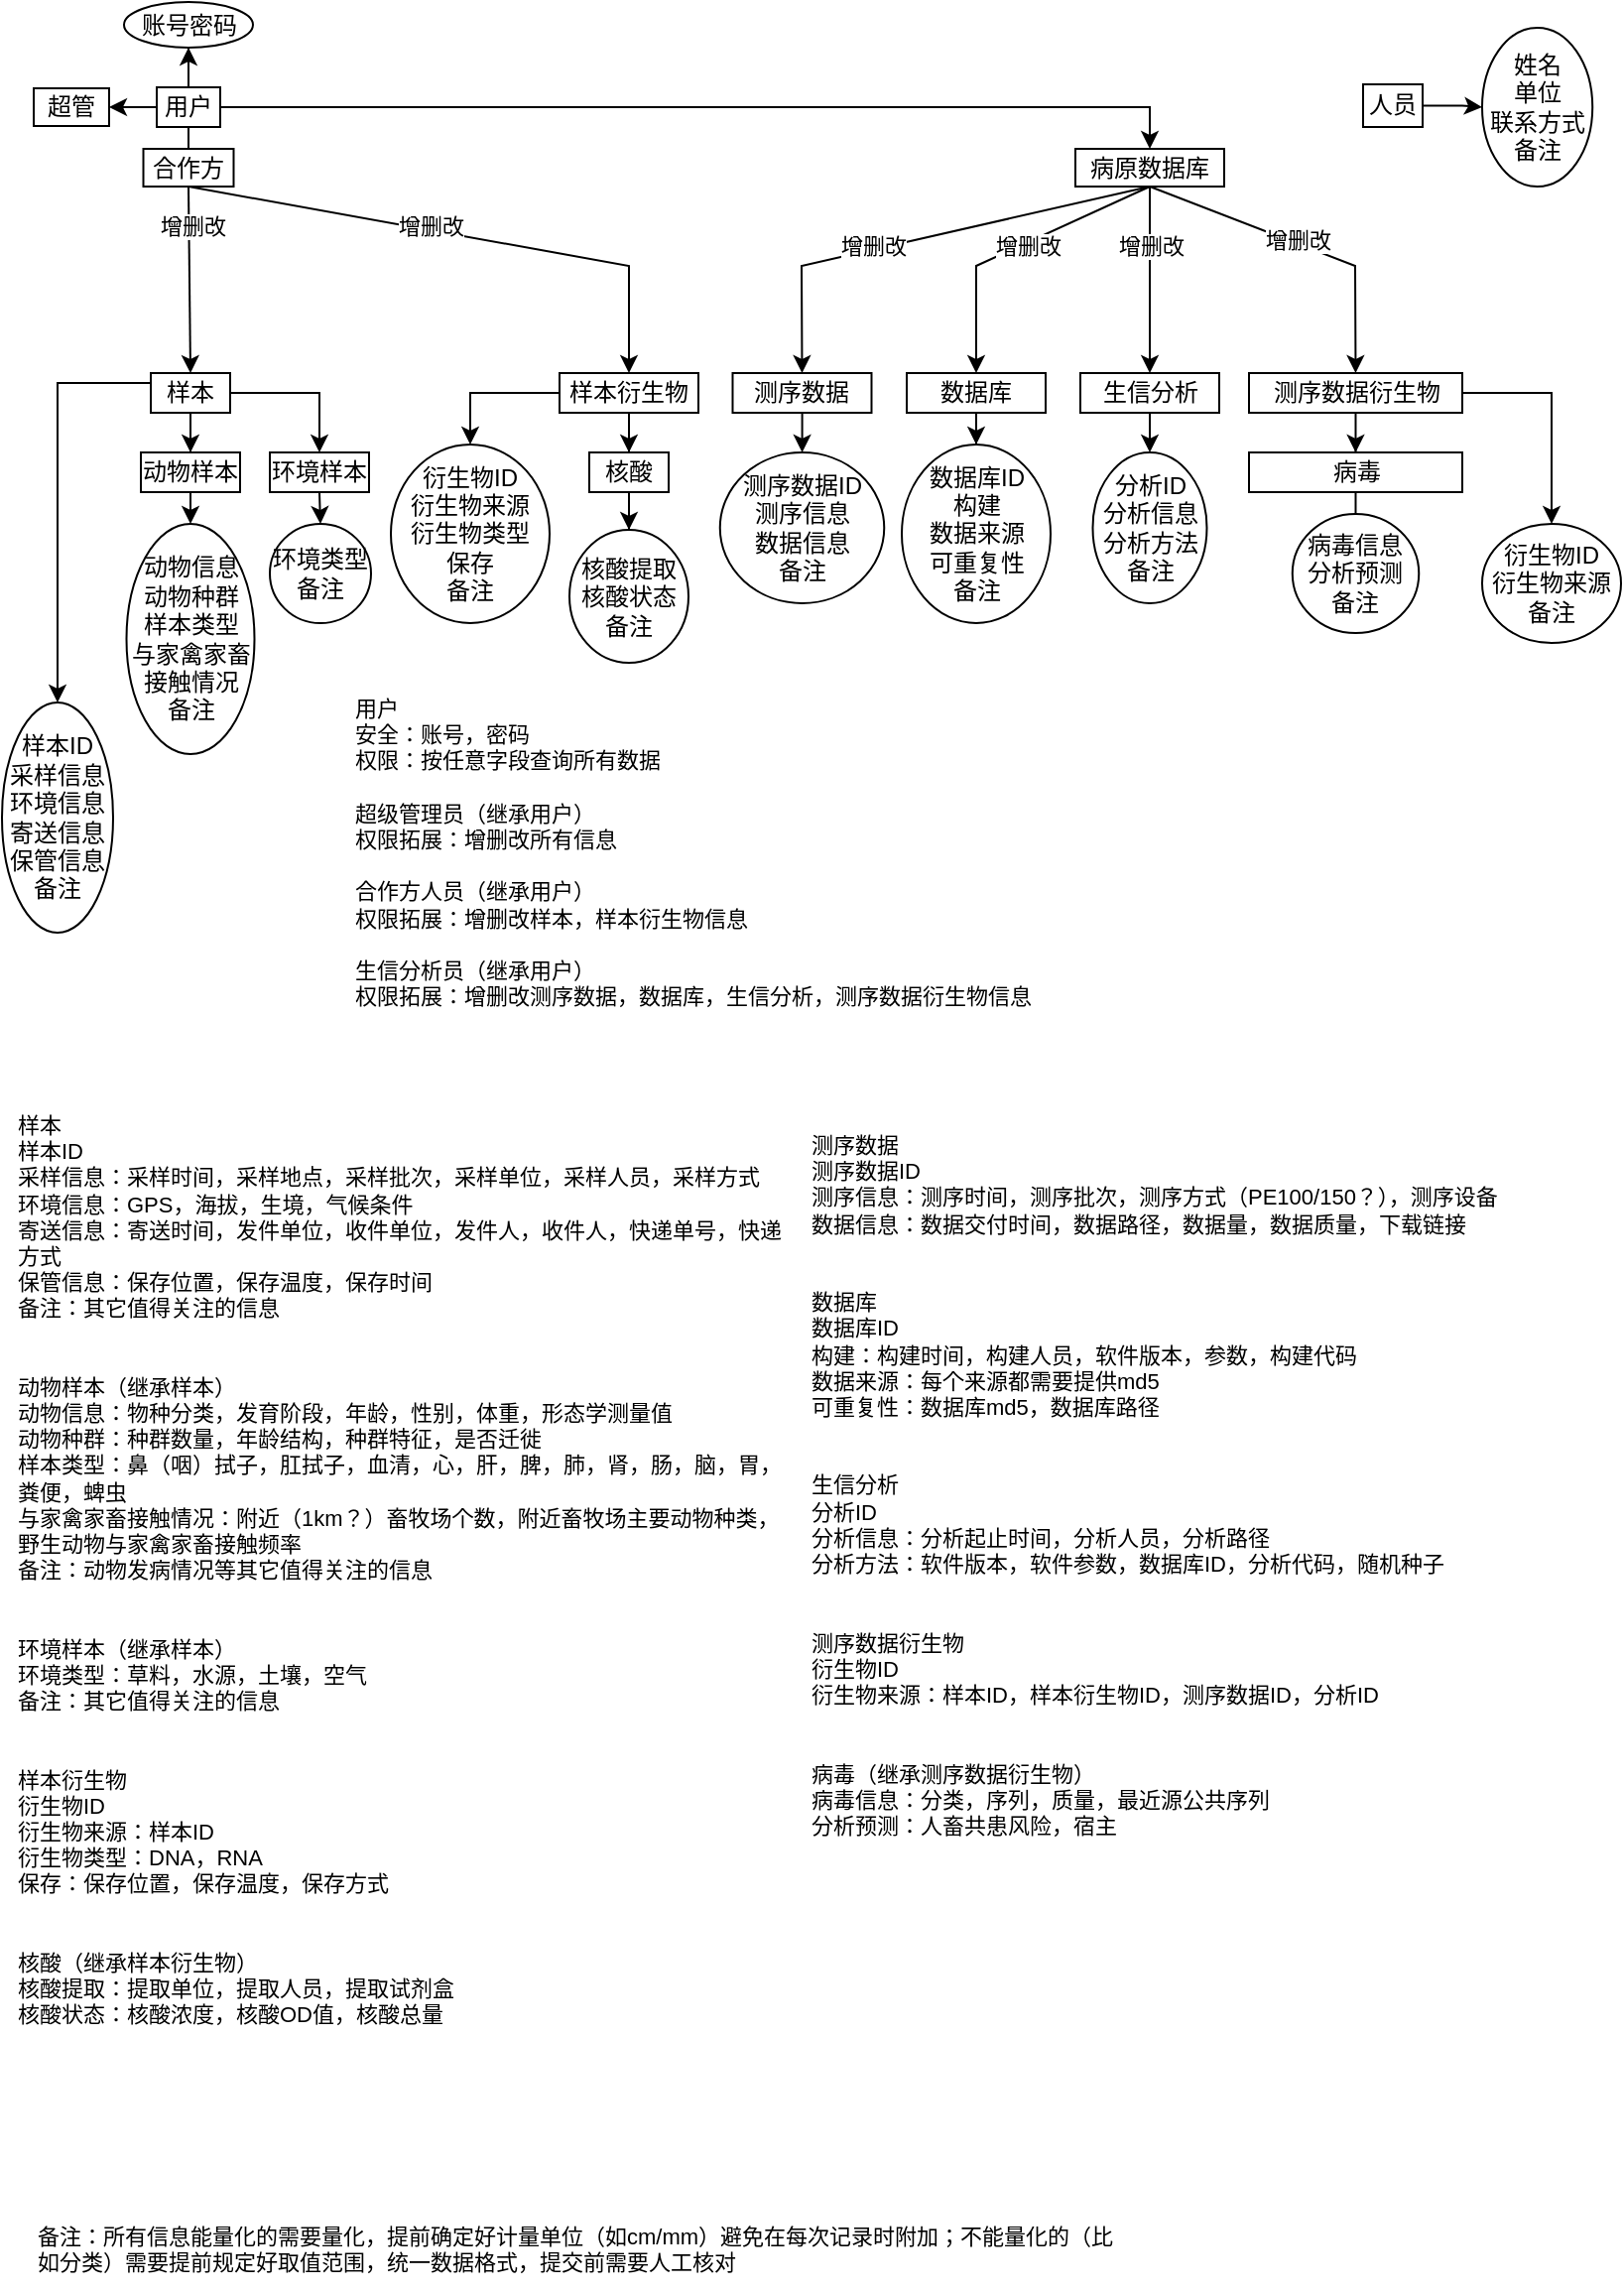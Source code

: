 <mxfile version="17.4.1" type="github">
  <diagram id="th3lsl0XEAviYKm_NMQC" name="Page-1">
    <mxGraphModel dx="1043" dy="571" grid="1" gridSize="10" guides="1" tooltips="1" connect="1" arrows="1" fold="1" page="1" pageScale="1" pageWidth="827" pageHeight="1169" math="0" shadow="0">
      <root>
        <mxCell id="0" />
        <mxCell id="1" parent="0" />
        <mxCell id="Ir1AY_gEOhLy9KLY7Y3T-3" value="" style="edgeStyle=orthogonalEdgeStyle;rounded=0;orthogonalLoop=1;jettySize=auto;html=1;" parent="1" source="Ir1AY_gEOhLy9KLY7Y3T-1" target="Ir1AY_gEOhLy9KLY7Y3T-2" edge="1">
          <mxGeometry relative="1" as="geometry" />
        </mxCell>
        <mxCell id="Ir1AY_gEOhLy9KLY7Y3T-5" value="" style="edgeStyle=orthogonalEdgeStyle;rounded=0;orthogonalLoop=1;jettySize=auto;html=1;" parent="1" source="Ir1AY_gEOhLy9KLY7Y3T-1" target="Ir1AY_gEOhLy9KLY7Y3T-4" edge="1">
          <mxGeometry relative="1" as="geometry" />
        </mxCell>
        <mxCell id="Ir1AY_gEOhLy9KLY7Y3T-8" value="" style="edgeStyle=orthogonalEdgeStyle;rounded=0;orthogonalLoop=1;jettySize=auto;html=1;" parent="1" source="Ir1AY_gEOhLy9KLY7Y3T-1" target="Ir1AY_gEOhLy9KLY7Y3T-7" edge="1">
          <mxGeometry relative="1" as="geometry" />
        </mxCell>
        <mxCell id="Ir1AY_gEOhLy9KLY7Y3T-10" value="" style="edgeStyle=orthogonalEdgeStyle;rounded=0;orthogonalLoop=1;jettySize=auto;html=1;" parent="1" source="Ir1AY_gEOhLy9KLY7Y3T-1" target="Ir1AY_gEOhLy9KLY7Y3T-9" edge="1">
          <mxGeometry relative="1" as="geometry" />
        </mxCell>
        <mxCell id="Ir1AY_gEOhLy9KLY7Y3T-1" value="用户" style="rounded=0;whiteSpace=wrap;html=1;" parent="1" vertex="1">
          <mxGeometry x="82" y="50" width="32" height="20" as="geometry" />
        </mxCell>
        <mxCell id="Ir1AY_gEOhLy9KLY7Y3T-2" value="合作方" style="rounded=0;whiteSpace=wrap;html=1;" parent="1" vertex="1">
          <mxGeometry x="75.25" y="81" width="45.5" height="19" as="geometry" />
        </mxCell>
        <mxCell id="Ir1AY_gEOhLy9KLY7Y3T-4" value="超管" style="rounded=0;whiteSpace=wrap;html=1;" parent="1" vertex="1">
          <mxGeometry x="20" y="50.5" width="38" height="19" as="geometry" />
        </mxCell>
        <mxCell id="Ir1AY_gEOhLy9KLY7Y3T-7" value="病原数据库" style="rounded=0;whiteSpace=wrap;html=1;" parent="1" vertex="1">
          <mxGeometry x="545" y="81" width="75" height="19" as="geometry" />
        </mxCell>
        <mxCell id="Ir1AY_gEOhLy9KLY7Y3T-9" value="账号密码" style="ellipse;whiteSpace=wrap;html=1;rounded=0;" parent="1" vertex="1">
          <mxGeometry x="65.5" y="7" width="65" height="23" as="geometry" />
        </mxCell>
        <mxCell id="Ir1AY_gEOhLy9KLY7Y3T-13" value="" style="edgeStyle=orthogonalEdgeStyle;rounded=0;orthogonalLoop=1;jettySize=auto;html=1;" parent="1" source="Ir1AY_gEOhLy9KLY7Y3T-11" target="Ir1AY_gEOhLy9KLY7Y3T-12" edge="1">
          <mxGeometry relative="1" as="geometry" />
        </mxCell>
        <mxCell id="Ir1AY_gEOhLy9KLY7Y3T-15" value="" style="edgeStyle=orthogonalEdgeStyle;rounded=0;orthogonalLoop=1;jettySize=auto;html=1;" parent="1" source="Ir1AY_gEOhLy9KLY7Y3T-11" target="Ir1AY_gEOhLy9KLY7Y3T-14" edge="1">
          <mxGeometry relative="1" as="geometry" />
        </mxCell>
        <mxCell id="Ir1AY_gEOhLy9KLY7Y3T-11" value="样本" style="rounded=0;whiteSpace=wrap;html=1;" parent="1" vertex="1">
          <mxGeometry x="79" y="194" width="40" height="20" as="geometry" />
        </mxCell>
        <mxCell id="Ir1AY_gEOhLy9KLY7Y3T-12" value="动物样本" style="rounded=0;whiteSpace=wrap;html=1;" parent="1" vertex="1">
          <mxGeometry x="74" y="234" width="50" height="20" as="geometry" />
        </mxCell>
        <mxCell id="Ir1AY_gEOhLy9KLY7Y3T-14" value="环境样本" style="rounded=0;whiteSpace=wrap;html=1;" parent="1" vertex="1">
          <mxGeometry x="139" y="234" width="50" height="20" as="geometry" />
        </mxCell>
        <mxCell id="Ir1AY_gEOhLy9KLY7Y3T-19" value="" style="edgeStyle=orthogonalEdgeStyle;rounded=0;orthogonalLoop=1;jettySize=auto;html=1;" parent="1" source="Ir1AY_gEOhLy9KLY7Y3T-21" target="Ir1AY_gEOhLy9KLY7Y3T-22" edge="1">
          <mxGeometry relative="1" as="geometry" />
        </mxCell>
        <mxCell id="Ir1AY_gEOhLy9KLY7Y3T-35" value="" style="edgeStyle=orthogonalEdgeStyle;rounded=0;orthogonalLoop=1;jettySize=auto;html=1;entryX=0.5;entryY=0;entryDx=0;entryDy=0;" parent="1" source="Ir1AY_gEOhLy9KLY7Y3T-21" target="Ir1AY_gEOhLy9KLY7Y3T-34" edge="1">
          <mxGeometry relative="1" as="geometry" />
        </mxCell>
        <mxCell id="Ir1AY_gEOhLy9KLY7Y3T-21" value="样本衍生物" style="rounded=0;whiteSpace=wrap;html=1;" parent="1" vertex="1">
          <mxGeometry x="285" y="194" width="70" height="20" as="geometry" />
        </mxCell>
        <mxCell id="Ir1AY_gEOhLy9KLY7Y3T-74" value="" style="edgeStyle=orthogonalEdgeStyle;rounded=0;orthogonalLoop=1;jettySize=auto;html=1;" parent="1" source="Ir1AY_gEOhLy9KLY7Y3T-22" target="Ir1AY_gEOhLy9KLY7Y3T-73" edge="1">
          <mxGeometry relative="1" as="geometry" />
        </mxCell>
        <mxCell id="Ir1AY_gEOhLy9KLY7Y3T-22" value="核酸" style="rounded=0;whiteSpace=wrap;html=1;" parent="1" vertex="1">
          <mxGeometry x="300" y="234" width="40" height="20" as="geometry" />
        </mxCell>
        <mxCell id="Ir1AY_gEOhLy9KLY7Y3T-26" value="" style="endArrow=classic;html=1;rounded=0;exitX=0.5;exitY=1;exitDx=0;exitDy=0;entryX=0.5;entryY=0;entryDx=0;entryDy=0;" parent="1" source="Ir1AY_gEOhLy9KLY7Y3T-2" target="Ir1AY_gEOhLy9KLY7Y3T-11" edge="1">
          <mxGeometry relative="1" as="geometry">
            <mxPoint x="275" y="261" as="sourcePoint" />
            <mxPoint x="135" y="323" as="targetPoint" />
            <Array as="points" />
          </mxGeometry>
        </mxCell>
        <mxCell id="Ir1AY_gEOhLy9KLY7Y3T-27" value="增删改" style="edgeLabel;resizable=0;html=1;align=center;verticalAlign=middle;" parent="Ir1AY_gEOhLy9KLY7Y3T-26" connectable="0" vertex="1">
          <mxGeometry relative="1" as="geometry">
            <mxPoint x="1" y="-27" as="offset" />
          </mxGeometry>
        </mxCell>
        <mxCell id="Ir1AY_gEOhLy9KLY7Y3T-28" value="" style="endArrow=classic;html=1;rounded=0;exitX=0.5;exitY=1;exitDx=0;exitDy=0;entryX=0.5;entryY=0;entryDx=0;entryDy=0;" parent="1" source="Ir1AY_gEOhLy9KLY7Y3T-2" target="Ir1AY_gEOhLy9KLY7Y3T-21" edge="1">
          <mxGeometry relative="1" as="geometry">
            <mxPoint x="395" y="254" as="sourcePoint" />
            <mxPoint x="415" y="324" as="targetPoint" />
            <Array as="points">
              <mxPoint x="320" y="140" />
            </Array>
          </mxGeometry>
        </mxCell>
        <mxCell id="Ir1AY_gEOhLy9KLY7Y3T-29" value="增删改" style="edgeLabel;resizable=0;html=1;align=center;verticalAlign=middle;" parent="Ir1AY_gEOhLy9KLY7Y3T-28" connectable="0" vertex="1">
          <mxGeometry relative="1" as="geometry">
            <mxPoint x="-16" y="-5" as="offset" />
          </mxGeometry>
        </mxCell>
        <mxCell id="Ir1AY_gEOhLy9KLY7Y3T-30" value="样本ID&lt;br&gt;采样信息&lt;br&gt;环境信息&lt;br&gt;寄送信息&lt;br&gt;保管信息&lt;br&gt;备注" style="ellipse;whiteSpace=wrap;html=1;rounded=0;" parent="1" vertex="1">
          <mxGeometry x="4" y="360" width="56" height="116" as="geometry" />
        </mxCell>
        <mxCell id="Ir1AY_gEOhLy9KLY7Y3T-34" value="衍生物ID&lt;br&gt;衍生物来源&lt;br&gt;衍生物类型&lt;br&gt;保存&lt;br&gt;备注" style="ellipse;whiteSpace=wrap;html=1;rounded=0;" parent="1" vertex="1">
          <mxGeometry x="200" y="230" width="80" height="90" as="geometry" />
        </mxCell>
        <mxCell id="Ir1AY_gEOhLy9KLY7Y3T-76" value="" style="edgeStyle=orthogonalEdgeStyle;rounded=0;orthogonalLoop=1;jettySize=auto;html=1;" parent="1" source="Ir1AY_gEOhLy9KLY7Y3T-40" target="Ir1AY_gEOhLy9KLY7Y3T-75" edge="1">
          <mxGeometry relative="1" as="geometry" />
        </mxCell>
        <mxCell id="Ir1AY_gEOhLy9KLY7Y3T-40" value="测序数据" style="rounded=0;whiteSpace=wrap;html=1;" parent="1" vertex="1">
          <mxGeometry x="372.25" y="194" width="70" height="20" as="geometry" />
        </mxCell>
        <mxCell id="Ir1AY_gEOhLy9KLY7Y3T-78" value="" style="edgeStyle=orthogonalEdgeStyle;rounded=0;orthogonalLoop=1;jettySize=auto;html=1;" parent="1" source="Ir1AY_gEOhLy9KLY7Y3T-45" target="Ir1AY_gEOhLy9KLY7Y3T-77" edge="1">
          <mxGeometry relative="1" as="geometry" />
        </mxCell>
        <mxCell id="Ir1AY_gEOhLy9KLY7Y3T-45" value="数据库" style="rounded=0;whiteSpace=wrap;html=1;" parent="1" vertex="1">
          <mxGeometry x="460" y="194" width="70" height="20" as="geometry" />
        </mxCell>
        <mxCell id="Ir1AY_gEOhLy9KLY7Y3T-54" value="" style="endArrow=classic;html=1;rounded=0;exitX=0.5;exitY=1;exitDx=0;exitDy=0;entryX=0.5;entryY=0;entryDx=0;entryDy=0;" parent="1" source="Ir1AY_gEOhLy9KLY7Y3T-7" target="Ir1AY_gEOhLy9KLY7Y3T-40" edge="1">
          <mxGeometry relative="1" as="geometry">
            <mxPoint x="405.0" y="119" as="sourcePoint" />
            <mxPoint x="330.0" y="204" as="targetPoint" />
            <Array as="points">
              <mxPoint x="407" y="140" />
            </Array>
          </mxGeometry>
        </mxCell>
        <mxCell id="Ir1AY_gEOhLy9KLY7Y3T-55" value="增删改" style="edgeLabel;resizable=0;html=1;align=center;verticalAlign=middle;" parent="Ir1AY_gEOhLy9KLY7Y3T-54" connectable="0" vertex="1">
          <mxGeometry relative="1" as="geometry">
            <mxPoint x="-26" y="4" as="offset" />
          </mxGeometry>
        </mxCell>
        <mxCell id="Ir1AY_gEOhLy9KLY7Y3T-58" value="" style="endArrow=classic;html=1;rounded=0;exitX=0.5;exitY=1;exitDx=0;exitDy=0;entryX=0.5;entryY=0;entryDx=0;entryDy=0;" parent="1" source="Ir1AY_gEOhLy9KLY7Y3T-7" target="Ir1AY_gEOhLy9KLY7Y3T-45" edge="1">
          <mxGeometry relative="1" as="geometry">
            <mxPoint x="477.5" y="119" as="sourcePoint" />
            <mxPoint x="499" y="204" as="targetPoint" />
            <Array as="points">
              <mxPoint x="495" y="140" />
            </Array>
          </mxGeometry>
        </mxCell>
        <mxCell id="Ir1AY_gEOhLy9KLY7Y3T-59" value="增删改" style="edgeLabel;resizable=0;html=1;align=center;verticalAlign=middle;" parent="Ir1AY_gEOhLy9KLY7Y3T-58" connectable="0" vertex="1">
          <mxGeometry relative="1" as="geometry">
            <mxPoint x="6" y="-1" as="offset" />
          </mxGeometry>
        </mxCell>
        <mxCell id="Ir1AY_gEOhLy9KLY7Y3T-80" value="" style="edgeStyle=orthogonalEdgeStyle;rounded=0;orthogonalLoop=1;jettySize=auto;html=1;" parent="1" source="Ir1AY_gEOhLy9KLY7Y3T-60" target="Ir1AY_gEOhLy9KLY7Y3T-79" edge="1">
          <mxGeometry relative="1" as="geometry" />
        </mxCell>
        <mxCell id="Ir1AY_gEOhLy9KLY7Y3T-60" value="生信分析" style="rounded=0;whiteSpace=wrap;html=1;" parent="1" vertex="1">
          <mxGeometry x="547.5" y="194" width="70" height="20" as="geometry" />
        </mxCell>
        <mxCell id="Ir1AY_gEOhLy9KLY7Y3T-61" value="" style="endArrow=classic;html=1;rounded=0;exitX=0.5;exitY=1;exitDx=0;exitDy=0;entryX=0.5;entryY=0;entryDx=0;entryDy=0;" parent="1" source="Ir1AY_gEOhLy9KLY7Y3T-7" target="Ir1AY_gEOhLy9KLY7Y3T-60" edge="1">
          <mxGeometry relative="1" as="geometry">
            <mxPoint x="557.5" y="109" as="sourcePoint" />
            <mxPoint x="589" y="204" as="targetPoint" />
            <Array as="points" />
          </mxGeometry>
        </mxCell>
        <mxCell id="Ir1AY_gEOhLy9KLY7Y3T-62" value="增删改" style="edgeLabel;resizable=0;html=1;align=center;verticalAlign=middle;" parent="Ir1AY_gEOhLy9KLY7Y3T-61" connectable="0" vertex="1">
          <mxGeometry relative="1" as="geometry">
            <mxPoint y="-17" as="offset" />
          </mxGeometry>
        </mxCell>
        <mxCell id="Ir1AY_gEOhLy9KLY7Y3T-67" value="" style="edgeStyle=orthogonalEdgeStyle;rounded=0;orthogonalLoop=1;jettySize=auto;html=1;" parent="1" source="Ir1AY_gEOhLy9KLY7Y3T-63" target="Ir1AY_gEOhLy9KLY7Y3T-66" edge="1">
          <mxGeometry relative="1" as="geometry" />
        </mxCell>
        <mxCell id="Ir1AY_gEOhLy9KLY7Y3T-82" value="" style="edgeStyle=orthogonalEdgeStyle;rounded=0;orthogonalLoop=1;jettySize=auto;html=1;" parent="1" source="Ir1AY_gEOhLy9KLY7Y3T-63" target="Ir1AY_gEOhLy9KLY7Y3T-81" edge="1">
          <mxGeometry relative="1" as="geometry" />
        </mxCell>
        <mxCell id="Ir1AY_gEOhLy9KLY7Y3T-63" value="测序数据衍生物" style="rounded=0;whiteSpace=wrap;html=1;" parent="1" vertex="1">
          <mxGeometry x="632.5" y="194" width="107.5" height="20" as="geometry" />
        </mxCell>
        <mxCell id="Ir1AY_gEOhLy9KLY7Y3T-64" value="" style="endArrow=classic;html=1;rounded=0;exitX=0.5;exitY=1;exitDx=0;exitDy=0;entryX=0.5;entryY=0;entryDx=0;entryDy=0;" parent="1" source="Ir1AY_gEOhLy9KLY7Y3T-7" target="Ir1AY_gEOhLy9KLY7Y3T-63" edge="1">
          <mxGeometry relative="1" as="geometry">
            <mxPoint x="550.0" y="109" as="sourcePoint" />
            <mxPoint x="671.5" y="204" as="targetPoint" />
            <Array as="points">
              <mxPoint x="686" y="140" />
            </Array>
          </mxGeometry>
        </mxCell>
        <mxCell id="Ir1AY_gEOhLy9KLY7Y3T-65" value="增删改" style="edgeLabel;resizable=0;html=1;align=center;verticalAlign=middle;" parent="Ir1AY_gEOhLy9KLY7Y3T-64" connectable="0" vertex="1">
          <mxGeometry relative="1" as="geometry">
            <mxPoint x="-3" y="-3" as="offset" />
          </mxGeometry>
        </mxCell>
        <mxCell id="Ir1AY_gEOhLy9KLY7Y3T-84" value="" style="edgeStyle=orthogonalEdgeStyle;rounded=0;orthogonalLoop=1;jettySize=auto;html=1;" parent="1" source="Ir1AY_gEOhLy9KLY7Y3T-66" target="Ir1AY_gEOhLy9KLY7Y3T-83" edge="1">
          <mxGeometry relative="1" as="geometry" />
        </mxCell>
        <mxCell id="Ir1AY_gEOhLy9KLY7Y3T-66" value="病毒" style="rounded=0;whiteSpace=wrap;html=1;" parent="1" vertex="1">
          <mxGeometry x="632.5" y="234" width="107.5" height="20" as="geometry" />
        </mxCell>
        <mxCell id="Ir1AY_gEOhLy9KLY7Y3T-68" value="" style="edgeStyle=orthogonalEdgeStyle;rounded=0;orthogonalLoop=1;jettySize=auto;html=1;exitX=0;exitY=0.25;exitDx=0;exitDy=0;entryX=0.5;entryY=0;entryDx=0;entryDy=0;" parent="1" source="Ir1AY_gEOhLy9KLY7Y3T-11" target="Ir1AY_gEOhLy9KLY7Y3T-30" edge="1">
          <mxGeometry relative="1" as="geometry">
            <mxPoint x="129" y="214" as="sourcePoint" />
            <mxPoint x="174" y="244" as="targetPoint" />
          </mxGeometry>
        </mxCell>
        <mxCell id="Ir1AY_gEOhLy9KLY7Y3T-69" value="" style="edgeStyle=orthogonalEdgeStyle;rounded=0;orthogonalLoop=1;jettySize=auto;html=1;exitX=0.5;exitY=1;exitDx=0;exitDy=0;entryX=0.5;entryY=0;entryDx=0;entryDy=0;" parent="1" source="Ir1AY_gEOhLy9KLY7Y3T-12" target="Ir1AY_gEOhLy9KLY7Y3T-70" edge="1">
          <mxGeometry relative="1" as="geometry">
            <mxPoint x="89" y="209" as="sourcePoint" />
            <mxPoint x="100" y="290" as="targetPoint" />
          </mxGeometry>
        </mxCell>
        <mxCell id="Ir1AY_gEOhLy9KLY7Y3T-70" value="动物信息&lt;br&gt;动物种群&lt;br&gt;样本类型&lt;br&gt;与家禽家畜接触情况&lt;br&gt;备注" style="ellipse;whiteSpace=wrap;html=1;rounded=0;" parent="1" vertex="1">
          <mxGeometry x="66.75" y="270" width="64.5" height="116" as="geometry" />
        </mxCell>
        <mxCell id="Ir1AY_gEOhLy9KLY7Y3T-71" value="" style="edgeStyle=orthogonalEdgeStyle;rounded=0;orthogonalLoop=1;jettySize=auto;html=1;exitX=0.5;exitY=1;exitDx=0;exitDy=0;entryX=0.5;entryY=0;entryDx=0;entryDy=0;" parent="1" source="Ir1AY_gEOhLy9KLY7Y3T-14" target="Ir1AY_gEOhLy9KLY7Y3T-72" edge="1">
          <mxGeometry relative="1" as="geometry">
            <mxPoint x="109" y="264" as="sourcePoint" />
            <mxPoint x="164" y="290" as="targetPoint" />
          </mxGeometry>
        </mxCell>
        <mxCell id="Ir1AY_gEOhLy9KLY7Y3T-72" value="环境类型&lt;br&gt;备注" style="ellipse;whiteSpace=wrap;html=1;rounded=0;" parent="1" vertex="1">
          <mxGeometry x="139" y="270" width="51" height="50" as="geometry" />
        </mxCell>
        <mxCell id="Ir1AY_gEOhLy9KLY7Y3T-73" value="核酸提取&lt;br&gt;核酸状态&lt;br&gt;备注" style="ellipse;whiteSpace=wrap;html=1;rounded=0;" parent="1" vertex="1">
          <mxGeometry x="290" y="273" width="60" height="67" as="geometry" />
        </mxCell>
        <mxCell id="Ir1AY_gEOhLy9KLY7Y3T-75" value="测序数据ID&lt;br&gt;测序信息&lt;br&gt;数据信息&lt;br&gt;备注" style="ellipse;whiteSpace=wrap;html=1;rounded=0;" parent="1" vertex="1">
          <mxGeometry x="365.88" y="234" width="82.75" height="76" as="geometry" />
        </mxCell>
        <mxCell id="Ir1AY_gEOhLy9KLY7Y3T-77" value="数据库ID&lt;br&gt;构建&lt;br&gt;数据来源&lt;br&gt;可重复性&lt;br&gt;备注" style="ellipse;whiteSpace=wrap;html=1;rounded=0;" parent="1" vertex="1">
          <mxGeometry x="457.5" y="230" width="75" height="90" as="geometry" />
        </mxCell>
        <mxCell id="Ir1AY_gEOhLy9KLY7Y3T-79" value="分析ID&lt;br&gt;分析信息&lt;br&gt;分析方法&lt;br&gt;备注" style="ellipse;whiteSpace=wrap;html=1;rounded=0;" parent="1" vertex="1">
          <mxGeometry x="553.75" y="234" width="57.5" height="76" as="geometry" />
        </mxCell>
        <mxCell id="Ir1AY_gEOhLy9KLY7Y3T-81" value="衍生物ID&lt;br&gt;衍生物来源&lt;br&gt;备注" style="ellipse;whiteSpace=wrap;html=1;rounded=0;" parent="1" vertex="1">
          <mxGeometry x="750" y="270" width="70" height="60" as="geometry" />
        </mxCell>
        <mxCell id="Ir1AY_gEOhLy9KLY7Y3T-83" value="病毒信息&lt;br&gt;分析预测&lt;br&gt;备注" style="ellipse;whiteSpace=wrap;html=1;rounded=0;" parent="1" vertex="1">
          <mxGeometry x="654.38" y="265" width="63.75" height="60" as="geometry" />
        </mxCell>
        <mxCell id="Ir1AY_gEOhLy9KLY7Y3T-88" value="" style="edgeStyle=orthogonalEdgeStyle;rounded=0;orthogonalLoop=1;jettySize=auto;html=1;" parent="1" source="Ir1AY_gEOhLy9KLY7Y3T-86" target="Ir1AY_gEOhLy9KLY7Y3T-87" edge="1">
          <mxGeometry relative="1" as="geometry" />
        </mxCell>
        <mxCell id="Ir1AY_gEOhLy9KLY7Y3T-86" value="人员" style="rounded=0;whiteSpace=wrap;html=1;" parent="1" vertex="1">
          <mxGeometry x="690" y="48.5" width="30" height="21.5" as="geometry" />
        </mxCell>
        <mxCell id="Ir1AY_gEOhLy9KLY7Y3T-87" value="姓名&lt;br&gt;单位&lt;br&gt;联系方式&lt;br&gt;备注" style="ellipse;whiteSpace=wrap;html=1;rounded=0;" parent="1" vertex="1">
          <mxGeometry x="750" y="20" width="55.62" height="80" as="geometry" />
        </mxCell>
        <mxCell id="Ir1AY_gEOhLy9KLY7Y3T-95" value="备注：所有信息能量化的需要量化，提前确定好计量单位（如cm/mm）避免在每次记录时附加；不能量化的（比如分类）需要提前规定好取值范围，统一数据格式，提交前需要人工核对" style="text;whiteSpace=wrap;html=1;fontSize=11;" parent="1" vertex="1">
          <mxGeometry x="20" y="1120" width="550" height="40" as="geometry" />
        </mxCell>
        <mxCell id="Ir1AY_gEOhLy9KLY7Y3T-97" value="样本&#xa; 样本ID&#xa; 采样信息：采样时间，采样地点，采样批次，采样单位，采样人员，采样方式&#xa; 环境信息：GPS，海拔，生境，气候条件&#xa; 寄送信息：寄送时间，发件单位，收件单位，发件人，收件人，快递单号，快递方式&#xa; 保管信息：保存位置，保存温度，保存时间&#xa; 备注：其它值得关注的信息&#xa;&#xa;&#xa;动物样本（继承样本）&#xa; 动物信息：物种分类，发育阶段，年龄，性别，体重，形态学测量值&#xa; 动物种群：种群数量，年龄结构，种群特征，是否迁徙&#xa; 样本类型：鼻（咽）拭子，肛拭子，血清，心，肝，脾，肺，肾，肠，脑，胃，粪便，蜱虫&#xa; 与家禽家畜接触情况：附近（1km？）畜牧场个数，附近畜牧场主要动物种类，野生动物与家禽家畜接触频率&#xa; 备注：动物发病情况等其它值得关注的信息&#xa;&#xa;&#xa;环境样本（继承样本）&#xa; 环境类型：草料，水源，土壤，空气&#xa; 备注：其它值得关注的信息&#xa;&#xa;&#xa;样本衍生物&#xa; 衍生物ID&#xa; 衍生物来源：样本ID&#xa; 衍生物类型：DNA，RNA&#xa; 保存：保存位置，保存温度，保存方式&#xa;&#xa;&#xa;核酸（继承样本衍生物）&#xa; 核酸提取：提取单位，提取人员，提取试剂盒&#xa; 核酸状态：核酸浓度，核酸OD值，核酸总量" style="text;whiteSpace=wrap;html=1;fontSize=11;" parent="1" vertex="1">
          <mxGeometry x="10" y="560" width="390" height="540" as="geometry" />
        </mxCell>
        <mxCell id="Ir1AY_gEOhLy9KLY7Y3T-98" value="测序数据&#xa; 测序数据ID&#xa; 测序信息：测序时间，测序批次，测序方式（PE100/150？），测序设备&#xa; 数据信息：数据交付时间，数据路径，数据量，数据质量，下载链接&#xa;&#xa;&#xa;数据库&#xa; 数据库ID&#xa; 构建：构建时间，构建人员，软件版本，参数，构建代码&#xa; 数据来源：每个来源都需要提供md5&#xa; 可重复性：数据库md5，数据库路径&#xa;&#xa;&#xa;生信分析&#xa; 分析ID&#xa; 分析信息：分析起止时间，分析人员，分析路径&#xa; 分析方法：软件版本，软件参数，数据库ID，分析代码，随机种子&#xa;&#xa;&#xa;测序数据衍生物&#xa; 衍生物ID&#xa; 衍生物来源：样本ID，样本衍生物ID，测序数据ID，分析ID&#xa;&#xa;&#xa;病毒（继承测序数据衍生物）&#xa; 病毒信息：分类，序列，质量，最近源公共序列&#xa; 分析预测：人畜共患风险，宿主" style="text;whiteSpace=wrap;html=1;fontSize=11;" parent="1" vertex="1">
          <mxGeometry x="410" y="570" width="410" height="410" as="geometry" />
        </mxCell>
        <mxCell id="Ir1AY_gEOhLy9KLY7Y3T-99" value="用户&lt;br&gt; 安全：账号，密码&lt;br&gt; 权限：按任意字段查询所有数据&lt;br&gt;&lt;br&gt;超级管理员（继承用户）&lt;br&gt; 权限拓展：增删改所有信息&lt;br&gt;&lt;br&gt;合作方人员（继承用户）&lt;br&gt; 权限拓展：增删改样本，样本衍生物信息&lt;br&gt;&lt;br&gt;生信分析员（继承用户）&lt;br&gt; 权限拓展：增删改测序数据，数据库，生信分析，测序数据衍生物信息" style="text;whiteSpace=wrap;html=1;fontSize=11;" parent="1" vertex="1">
          <mxGeometry x="180" y="350" width="400" height="210" as="geometry" />
        </mxCell>
      </root>
    </mxGraphModel>
  </diagram>
</mxfile>
